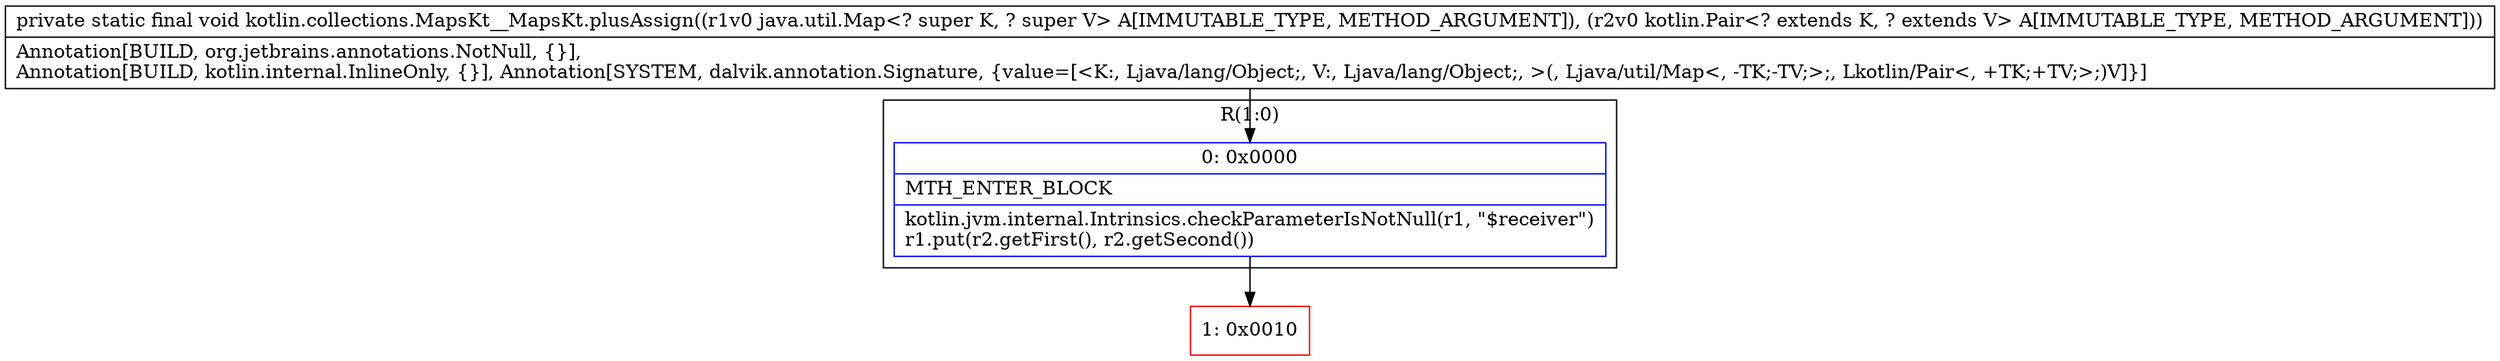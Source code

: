digraph "CFG forkotlin.collections.MapsKt__MapsKt.plusAssign(Ljava\/util\/Map;Lkotlin\/Pair;)V" {
subgraph cluster_Region_475785745 {
label = "R(1:0)";
node [shape=record,color=blue];
Node_0 [shape=record,label="{0\:\ 0x0000|MTH_ENTER_BLOCK\l|kotlin.jvm.internal.Intrinsics.checkParameterIsNotNull(r1, \"$receiver\")\lr1.put(r2.getFirst(), r2.getSecond())\l}"];
}
Node_1 [shape=record,color=red,label="{1\:\ 0x0010}"];
MethodNode[shape=record,label="{private static final void kotlin.collections.MapsKt__MapsKt.plusAssign((r1v0 java.util.Map\<? super K, ? super V\> A[IMMUTABLE_TYPE, METHOD_ARGUMENT]), (r2v0 kotlin.Pair\<? extends K, ? extends V\> A[IMMUTABLE_TYPE, METHOD_ARGUMENT]))  | Annotation[BUILD, org.jetbrains.annotations.NotNull, \{\}], \lAnnotation[BUILD, kotlin.internal.InlineOnly, \{\}], Annotation[SYSTEM, dalvik.annotation.Signature, \{value=[\<K:, Ljava\/lang\/Object;, V:, Ljava\/lang\/Object;, \>(, Ljava\/util\/Map\<, \-TK;\-TV;\>;, Lkotlin\/Pair\<, +TK;+TV;\>;)V]\}]\l}"];
MethodNode -> Node_0;
Node_0 -> Node_1;
}

